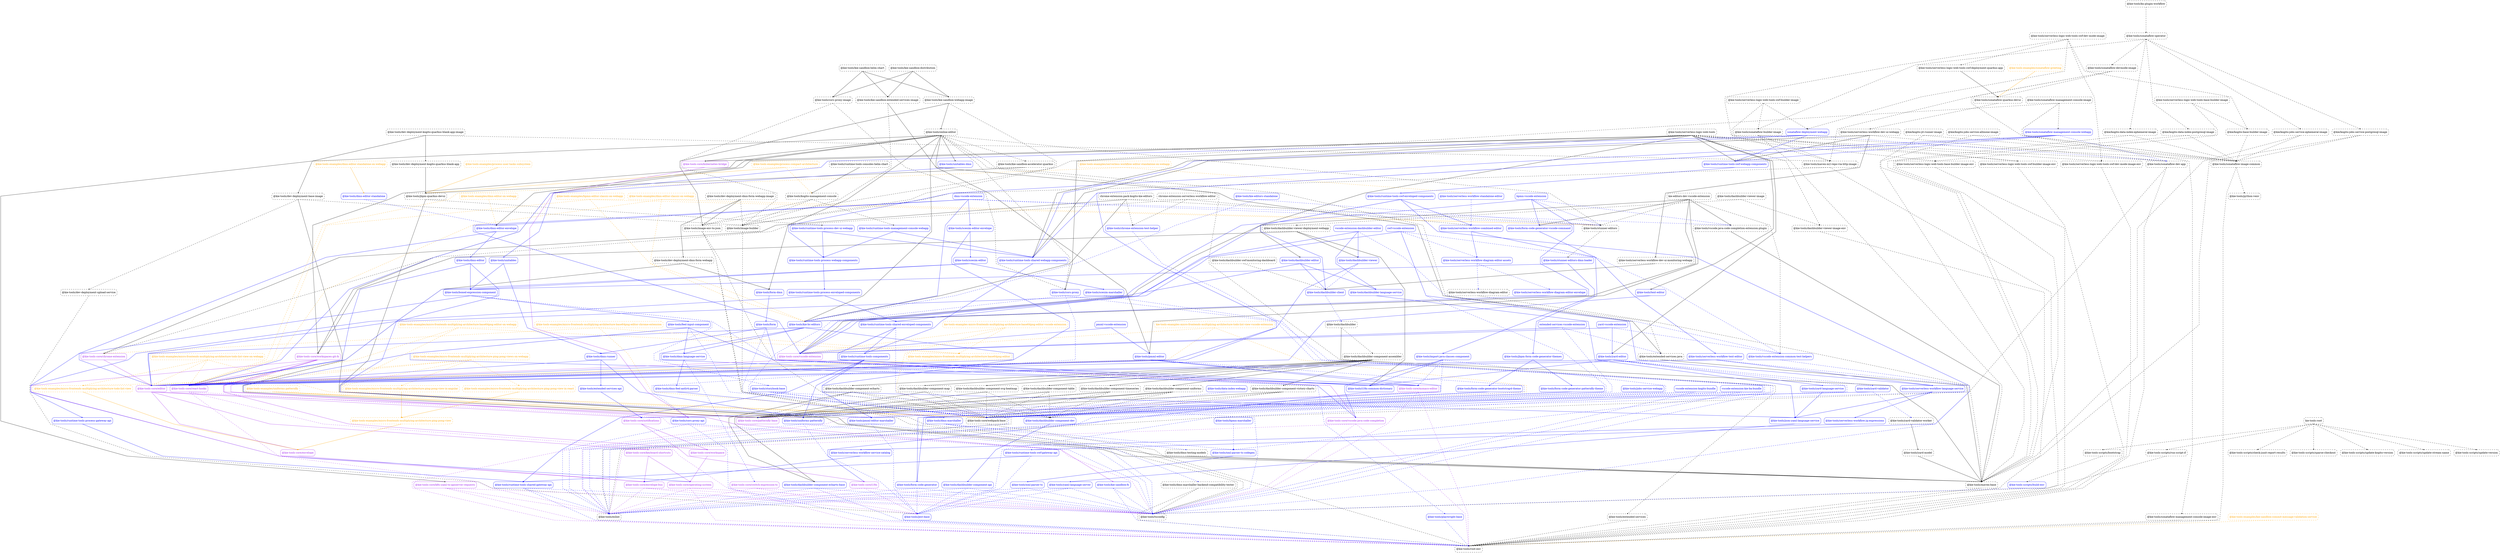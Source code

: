 digraph G {
  graph [ ranksep =2, splines = "polyline", rankdir =TB, ordering = "out" ];
  node [ shape =box ];
  edge [ headport = "n", tailport = "s", arrowhead =dot, arrowsize =0.5 ];
  "kie-tools-root" [ color = "black", fontcolor = "black", style = "dashed, rounded" ];
  "@kie-tools-scripts/bootstrap" [ color = "black", fontcolor = "black", style = "dashed, rounded" ];
  "@kie-tools-scripts/check-junit-report-results" [ color = "black", fontcolor = "black", style = "dashed, rounded" ];
  "@kie-tools-scripts/run-script-if" [ color = "black", fontcolor = "black", style = "dashed, rounded" ];
  "@kie-tools-scripts/sparse-checkout" [ color = "black", fontcolor = "black", style = "dashed, rounded" ];
  "@kie-tools-scripts/update-kogito-version" [ color = "black", fontcolor = "black", style = "dashed, rounded" ];
  "@kie-tools-scripts/update-stream-name" [ color = "black", fontcolor = "black", style = "dashed, rounded" ];
  "@kie-tools-scripts/update-version" [ color = "black", fontcolor = "black", style = "dashed, rounded" ];
  "@kie-tools-examples/bpmn-editor-classic-on-webapp" [ color = "orange", fontcolor = "orange", style = "dashed, rounded" ];
  "@kie-tools-core/react-hooks" [ color = "purple", fontcolor = "purple", style = "rounded" ];
  "@kie-tools/kie-bc-editors" [ color = "blue", fontcolor = "blue", style = "rounded" ];
  "@kie-tools/stunner-editors" [ color = "black", fontcolor = "black", style = "dashed, rounded" ];
  "@kie-tools-examples/dmn-editor-classic-on-webapp" [ color = "orange", fontcolor = "orange", style = "dashed, rounded" ];
  "@kie-tools-examples/dmn-editor-on-webapp" [ color = "orange", fontcolor = "orange", style = "dashed, rounded" ];
  "@kie-tools/dmn-editor-envelope" [ color = "blue", fontcolor = "blue", style = "rounded" ];
  "@kie-tools-examples/dmn-editor-standalone-on-webapp" [ color = "orange", fontcolor = "orange", style = "dashed, rounded" ];
  "@kie-tools/dmn-editor-standalone" [ color = "blue", fontcolor = "blue", style = "rounded" ];
  "@kie-tools-examples/kie-sandbox-commit-message-validation-service" [ color = "orange", fontcolor = "orange", style = "dashed, rounded" ];
  "@kie-tools/root-env" [ color = "black", fontcolor = "black", style = "dashed, rounded" ];
  "@kie-tools-examples/micro-frontends-multiplying-architecture-base64png-editor" [ color = "orange", fontcolor = "orange", style = "dashed, rounded" ];
  "@kie-tools-core/editor" [ color = "purple", fontcolor = "purple", style = "rounded" ];
  "@kie-tools-examples/micro-frontends-multiplying-architecture-base64png-editor-chrome-extension" [ color = "orange", fontcolor = "orange", style = "dashed, rounded" ];
  "@kie-tools-core/chrome-extension" [ color = "purple", fontcolor = "purple", style = "rounded" ];
  "@kie-tools-core/webpack-base" [ color = "black", fontcolor = "black", style = "dashed, rounded" ];
  "@kie-tools-examples/micro-frontends-multiplying-architecture-base64png-editor-on-webapp" [ color = "orange", fontcolor = "orange", style = "dashed, rounded" ];
  "kie-tools-examples-micro-frontends-multiplying-architecture-base64png-editor-vscode-extension" [ color = "orange", fontcolor = "orange", style = "dashed, rounded" ];
  "@kie-tools-core/vscode-extension" [ color = "purple", fontcolor = "purple", style = "rounded" ];
  "@kie-tools-examples/micro-frontends-multiplying-architecture-ping-pong-view" [ color = "orange", fontcolor = "orange", style = "dashed, rounded" ];
  "@kie-tools-core/envelope" [ color = "purple", fontcolor = "purple", style = "rounded" ];
  "@kie-tools-examples/micro-frontends-multiplying-architecture-ping-pong-view-in-angular" [ color = "orange", fontcolor = "orange", style = "dashed, rounded" ];
  "@kie-tools-examples/micro-frontends-multiplying-architecture-ping-pong-view-in-react" [ color = "orange", fontcolor = "orange", style = "dashed, rounded" ];
  "@kie-tools-examples/micro-frontends-multiplying-architecture-ping-pong-views-on-webapp" [ color = "orange", fontcolor = "orange", style = "dashed, rounded" ];
  "@kie-tools-examples/micro-frontends-multiplying-architecture-todo-list-view" [ color = "orange", fontcolor = "orange", style = "dashed, rounded" ];
  "@kie-tools-examples/micro-frontends-multiplying-architecture-todo-list-view-on-webapp" [ color = "orange", fontcolor = "orange", style = "dashed, rounded" ];
  "kie-tools-examples-micro-frontends-multiplying-architecture-todo-list-view-vscode-extension" [ color = "orange", fontcolor = "orange", style = "dashed, rounded" ];
  "@kie-tools-examples/process-compact-architecture" [ color = "orange", fontcolor = "orange", style = "dashed, rounded" ];
  "@kie-tools/jbpm-quarkus-devui" [ color = "black", fontcolor = "black", style = "dashed, rounded" ];
  "@kie-tools/kogito-management-console" [ color = "black", fontcolor = "black", style = "dashed, rounded" ];
  "@kie-tools-examples/process-user-tasks-subsystem" [ color = "orange", fontcolor = "orange", style = "dashed, rounded" ];
  "@kie-tools-examples/serverless-workflow-editor-standalone-on-webapp" [ color = "orange", fontcolor = "orange", style = "dashed, rounded" ];
  "@kie-tools/serverless-workflow-standalone-editor" [ color = "blue", fontcolor = "blue", style = "rounded" ];
  "@kie-tools-examples/sonataflow-greeting" [ color = "orange", fontcolor = "orange", style = "dashed, rounded" ];
  "@kie-tools/sonataflow-quarkus-devui" [ color = "black", fontcolor = "black", style = "dashed, rounded" ];
  "@kie-tools-examples/uniforms-patternfly" [ color = "orange", fontcolor = "orange", style = "dashed, rounded" ];
  "@kie-tools-core/patternfly-base" [ color = "purple", fontcolor = "purple", style = "rounded" ];
  "@kie-tools/uniforms-patternfly" [ color = "blue", fontcolor = "blue", style = "rounded" ];
  "@kie-tools/boxed-expression-component" [ color = "blue", fontcolor = "blue", style = "rounded" ];
  "@kie-tools-core/operating-system" [ color = "purple", fontcolor = "purple", style = "rounded" ];
  "@kie-tools/feel-input-component" [ color = "blue", fontcolor = "blue", style = "rounded" ];
  "@kie-tools/playwright-base" [ color = "blue", fontcolor = "blue", style = "rounded" ];
  "@kie-tools/storybook-base" [ color = "blue", fontcolor = "blue", style = "rounded" ];
  "@kie-tools/bpmn-marshaller" [ color = "blue", fontcolor = "blue", style = "rounded" ];
  "@kie-tools/xml-parser-ts-codegen" [ color = "blue", fontcolor = "blue", style = "rounded" ];
  "bpmn-vscode-extension" [ color = "blue", fontcolor = "blue", style = "rounded" ];
  "@kie-tools/form-code-generator-vscode-command" [ color = "blue", fontcolor = "blue", style = "rounded" ];
  "@kie-tools/vscode-java-code-completion-extension-plugin" [ color = "black", fontcolor = "black", style = "dashed, rounded" ];
  "chrome-extension-pack-kogito-kie-editors" [ color = "black", fontcolor = "black", style = "dashed, rounded" ];
  "@kie-tools/chrome-extension-test-helper" [ color = "blue", fontcolor = "blue", style = "rounded" ];
  "chrome-extension-serverless-workflow-editor" [ color = "black", fontcolor = "black", style = "dashed, rounded" ];
  "@kie-tools/serverless-workflow-combined-editor" [ color = "blue", fontcolor = "blue", style = "rounded" ];
  "@kie-tools/tsconfig" [ color = "black", fontcolor = "black", style = "dashed, rounded" ];
  "@kie-tools/cors-proxy" [ color = "blue", fontcolor = "blue", style = "rounded" ];
  "@kie-tools/cors-proxy-api" [ color = "blue", fontcolor = "blue", style = "rounded" ];
  "@kie-tools/jest-base" [ color = "blue", fontcolor = "blue", style = "rounded" ];
  "@kie-tools/eslint" [ color = "black", fontcolor = "black", style = "dashed, rounded" ];
  "@kie-tools/cors-proxy-image" [ color = "black", fontcolor = "black", style = "dashed, rounded" ];
  "@kie-tools/image-builder" [ color = "black", fontcolor = "black", style = "dashed, rounded" ];
  "@kie-tools/dashbuilder" [ color = "black", fontcolor = "black", style = "dashed, rounded" ];
  "@kie-tools/maven-base" [ color = "black", fontcolor = "black", style = "dashed, rounded" ];
  "@kie-tools/dashbuilder-component-assembler" [ color = "black", fontcolor = "black", style = "dashed, rounded" ];
  "@kie-tools/dashbuilder-client" [ color = "blue", fontcolor = "blue", style = "rounded" ];
  "@kie-tools/dashbuilder-component-api" [ color = "blue", fontcolor = "blue", style = "rounded" ];
  "@kie-tools/dashbuilder-component-echarts" [ color = "black", fontcolor = "black", style = "dashed, rounded" ];
  "@kie-tools/dashbuilder-component-map" [ color = "black", fontcolor = "black", style = "dashed, rounded" ];
  "@kie-tools/dashbuilder-component-svg-heatmap" [ color = "black", fontcolor = "black", style = "dashed, rounded" ];
  "@kie-tools/dashbuilder-component-table" [ color = "black", fontcolor = "black", style = "dashed, rounded" ];
  "@kie-tools/dashbuilder-component-timeseries" [ color = "black", fontcolor = "black", style = "dashed, rounded" ];
  "@kie-tools/dashbuilder-component-uniforms" [ color = "black", fontcolor = "black", style = "dashed, rounded" ];
  "@kie-tools/dashbuilder-component-victory-charts" [ color = "black", fontcolor = "black", style = "dashed, rounded" ];
  "@kie-tools/dashbuilder-component-dev" [ color = "blue", fontcolor = "blue", style = "rounded" ];
  "@kie-tools/dashbuilder-component-echarts-base" [ color = "blue", fontcolor = "blue", style = "rounded" ];
  "@kie-tools/dashbuilder-editor" [ color = "blue", fontcolor = "blue", style = "rounded" ];
  "@kie-tools/dashbuilder-language-service" [ color = "blue", fontcolor = "blue", style = "rounded" ];
  "@kie-tools/json-yaml-language-service" [ color = "blue", fontcolor = "blue", style = "rounded" ];
  "@kie-tools/dashbuilder-swf-monitoring-dashboard" [ color = "black", fontcolor = "black", style = "dashed, rounded" ];
  "@kie-tools/dashbuilder-viewer" [ color = "blue", fontcolor = "blue", style = "rounded" ];
  "@kie-tools/dashbuilder-viewer-deployment-webapp" [ color = "black", fontcolor = "black", style = "dashed, rounded" ];
  "@kie-tools-core/workspaces-git-fs" [ color = "purple", fontcolor = "purple", style = "rounded" ];
  "@kie-tools/i18n-common-dictionary" [ color = "blue", fontcolor = "blue", style = "rounded" ];
  "@kie-tools/dashbuilder-viewer-image" [ color = "black", fontcolor = "black", style = "dashed, rounded" ];
  "@kie-tools/dashbuilder-viewer-image-env" [ color = "black", fontcolor = "black", style = "dashed, rounded" ];
  "@kie-tools/data-index-webapp" [ color = "blue", fontcolor = "blue", style = "rounded" ];
  "@kie-tools/dev-deployment-base-image" [ color = "black", fontcolor = "black", style = "dashed, rounded" ];
  "@kie-tools/dev-deployment-upload-service" [ color = "black", fontcolor = "black", style = "dashed, rounded" ];
  "@kie-tools/dev-deployment-dmn-form-webapp" [ color = "black", fontcolor = "black", style = "dashed, rounded" ];
  "@kie-tools/form-dmn" [ color = "blue", fontcolor = "blue", style = "rounded" ];
  "@kie-tools/dev-deployment-dmn-form-webapp-image" [ color = "black", fontcolor = "black", style = "dashed, rounded" ];
  "@kie-tools/image-env-to-json" [ color = "black", fontcolor = "black", style = "dashed, rounded" ];
  "@kie-tools/dev-deployment-kogito-quarkus-blank-app" [ color = "black", fontcolor = "black", style = "dashed, rounded" ];
  "@kie-tools/dev-deployment-kogito-quarkus-blank-app-image" [ color = "black", fontcolor = "black", style = "dashed, rounded" ];
  "@kie-tools/maven-m2-repo-via-http-image" [ color = "black", fontcolor = "black", style = "dashed, rounded" ];
  "@kie-tools/dmn-editor" [ color = "blue", fontcolor = "blue", style = "rounded" ];
  "@kie-tools/pmml-editor-marshaller" [ color = "blue", fontcolor = "blue", style = "rounded" ];
  "@kie-tools/dmn-feel-antlr4-parser" [ color = "blue", fontcolor = "blue", style = "rounded" ];
  "@kie-tools/dmn-marshaller" [ color = "blue", fontcolor = "blue", style = "rounded" ];
  "@kie-tools/dmn-language-service" [ color = "blue", fontcolor = "blue", style = "rounded" ];
  "@kie-tools-core/switch-expression-ts" [ color = "purple", fontcolor = "purple", style = "rounded" ];
  "@kie-tools/dmn-marshaller-backend-compatibility-tester" [ color = "black", fontcolor = "black", style = "dashed, rounded" ];
  "@kie-tools/dmn-testing-models" [ color = "black", fontcolor = "black", style = "dashed, rounded" ];
  "@kie-tools/dmn-runner" [ color = "blue", fontcolor = "blue", style = "rounded" ];
  "@kie-tools/extended-services-api" [ color = "blue", fontcolor = "blue", style = "rounded" ];
  "dmn-vscode-extension" [ color = "blue", fontcolor = "blue", style = "rounded" ];
  "@kie-tools/scesim-editor-envelope" [ color = "blue", fontcolor = "blue", style = "rounded" ];
  "@kie-tools-core/keyboard-shortcuts" [ color = "purple", fontcolor = "purple", style = "rounded" ];
  "@kie-tools-core/notifications" [ color = "purple", fontcolor = "purple", style = "rounded" ];
  "@kie-tools-core/envelope-bus" [ color = "purple", fontcolor = "purple", style = "rounded" ];
  "@kie-tools/extended-services" [ color = "black", fontcolor = "black", style = "dashed, rounded" ];
  "@kie-tools/extended-services-java" [ color = "black", fontcolor = "black", style = "dashed, rounded" ];
  "extended-services-vscode-extension" [ color = "blue", fontcolor = "blue", style = "rounded" ];
  "@kie-tools-core/monaco-editor" [ color = "purple", fontcolor = "purple", style = "rounded" ];
  "@kie-tools/form" [ color = "blue", fontcolor = "blue", style = "rounded" ];
  "@kie-tools/form-code-generator" [ color = "blue", fontcolor = "blue", style = "rounded" ];
  "@kie-tools/form-code-generator-bootstrap4-theme" [ color = "blue", fontcolor = "blue", style = "rounded" ];
  "@kie-tools/form-code-generator-patternfly-theme" [ color = "blue", fontcolor = "blue", style = "rounded" ];
  "@kie-tools/jbpm-form-code-generator-themes" [ color = "blue", fontcolor = "blue", style = "rounded" ];
  "@kie-tools-core/i18n" [ color = "purple", fontcolor = "purple", style = "rounded" ];
  "@kie-tools/import-java-classes-component" [ color = "blue", fontcolor = "blue", style = "rounded" ];
  "@kie-tools-core/vscode-java-code-completion" [ color = "purple", fontcolor = "purple", style = "rounded" ];
  "@kie-tools/runtime-tools-process-dev-ui-webapp" [ color = "blue", fontcolor = "blue", style = "rounded" ];
  "@kie-tools/jobs-service-webapp" [ color = "blue", fontcolor = "blue", style = "rounded" ];
  "@kie-tools/yaml-language-server" [ color = "blue", fontcolor = "blue", style = "rounded" ];
  "@kie-tools-core/k8s-yaml-to-apiserver-requests" [ color = "purple", fontcolor = "purple", style = "rounded" ];
  "kie-editors-dev-vscode-extension" [ color = "black", fontcolor = "black", style = "dashed, rounded" ];
  "@kie-tools/pmml-editor" [ color = "blue", fontcolor = "blue", style = "rounded" ];
  "@kie-tools/vscode-extension-common-test-helpers" [ color = "blue", fontcolor = "blue", style = "rounded" ];
  "@kie-tools/kie-editors-standalone" [ color = "blue", fontcolor = "blue", style = "rounded" ];
  "@kie-tools/kie-sandbox-accelerator-quarkus" [ color = "black", fontcolor = "black", style = "dashed, rounded" ];
  "@kie-tools/kie-sandbox-distribution" [ color = "black", fontcolor = "black", style = "dashed, rounded" ];
  "@kie-tools/kie-sandbox-extended-services-image" [ color = "black", fontcolor = "black", style = "dashed, rounded" ];
  "@kie-tools/kie-sandbox-webapp-image" [ color = "black", fontcolor = "black", style = "dashed, rounded" ];
  "@kie-tools/kie-sandbox-fs" [ color = "blue", fontcolor = "blue", style = "rounded" ];
  "@kie-tools/kie-sandbox-helm-chart" [ color = "black", fontcolor = "black", style = "dashed, rounded" ];
  "@kie-tools/online-editor" [ color = "black", fontcolor = "black", style = "dashed, rounded" ];
  "@kie-tools/kn-plugin-workflow" [ color = "black", fontcolor = "black", style = "dashed, rounded" ];
  "@kie-tools/sonataflow-operator" [ color = "black", fontcolor = "black", style = "dashed, rounded" ];
  "@kie/kogito-base-builder-image" [ color = "black", fontcolor = "black", style = "dashed, rounded" ];
  "@kie-tools/sonataflow-image-common" [ color = "black", fontcolor = "black", style = "dashed, rounded" ];
  "@kie/kogito-data-index-ephemeral-image" [ color = "black", fontcolor = "black", style = "dashed, rounded" ];
  "@kie/kogito-data-index-postgresql-image" [ color = "black", fontcolor = "black", style = "dashed, rounded" ];
  "@kie/kogito-jit-runner-image" [ color = "black", fontcolor = "black", style = "dashed, rounded" ];
  "@kie/kogito-jobs-service-allinone-image" [ color = "black", fontcolor = "black", style = "dashed, rounded" ];
  "@kie/kogito-jobs-service-ephemeral-image" [ color = "black", fontcolor = "black", style = "dashed, rounded" ];
  "@kie/kogito-jobs-service-postgresql-image" [ color = "black", fontcolor = "black", style = "dashed, rounded" ];
  "@kie-tools/runtime-tools-management-console-webapp" [ color = "blue", fontcolor = "blue", style = "rounded" ];
  "@kie-tools-core/kubernetes-bridge" [ color = "purple", fontcolor = "purple", style = "rounded" ];
  "@kie-tools-core/workspace" [ color = "purple", fontcolor = "purple", style = "rounded" ];
  "@kie-tools/unitables-dmn" [ color = "blue", fontcolor = "blue", style = "rounded" ];
  "pmml-vscode-extension" [ color = "blue", fontcolor = "blue", style = "rounded" ];
  "@kie-tools/python-venv" [ color = "black", fontcolor = "black", style = "dashed, rounded" ];
  "@kie-tools/runtime-tools-components" [ color = "blue", fontcolor = "blue", style = "rounded" ];
  "@kie-tools/runtime-tools-shared-gateway-api" [ color = "blue", fontcolor = "blue", style = "rounded" ];
  "@kie-tools/runtime-tools-consoles-helm-chart" [ color = "black", fontcolor = "black", style = "dashed, rounded" ];
  "@kie-tools/runtime-tools-process-webapp-components" [ color = "blue", fontcolor = "blue", style = "rounded" ];
  "@kie-tools/runtime-tools-shared-webapp-components" [ color = "blue", fontcolor = "blue", style = "rounded" ];
  "@kie-tools/runtime-tools-process-enveloped-components" [ color = "blue", fontcolor = "blue", style = "rounded" ];
  "@kie-tools/runtime-tools-process-gateway-api" [ color = "blue", fontcolor = "blue", style = "rounded" ];
  "@kie-tools/runtime-tools-shared-enveloped-components" [ color = "blue", fontcolor = "blue", style = "rounded" ];
  "@kie-tools/runtime-tools-swf-enveloped-components" [ color = "blue", fontcolor = "blue", style = "rounded" ];
  "@kie-tools/runtime-tools-swf-gateway-api" [ color = "blue", fontcolor = "blue", style = "rounded" ];
  "@kie-tools/runtime-tools-swf-webapp-components" [ color = "blue", fontcolor = "blue", style = "rounded" ];
  "@kie-tools/scesim-editor" [ color = "blue", fontcolor = "blue", style = "rounded" ];
  "@kie-tools/scesim-marshaller" [ color = "blue", fontcolor = "blue", style = "rounded" ];
  "@kie-tools/serverless-logic-web-tools" [ color = "black", fontcolor = "black", style = "dashed, rounded" ];
  "@kie-tools/text-editor" [ color = "blue", fontcolor = "blue", style = "rounded" ];
  "@kie-tools/yard-editor" [ color = "blue", fontcolor = "blue", style = "rounded" ];
  "@kie-tools/serverless-logic-web-tools-base-builder-image-env" [ color = "black", fontcolor = "black", style = "dashed, rounded" ];
  "@kie-tools/serverless-logic-web-tools-swf-builder-image-env" [ color = "black", fontcolor = "black", style = "dashed, rounded" ];
  "@kie-tools/serverless-logic-web-tools-swf-dev-mode-image-env" [ color = "black", fontcolor = "black", style = "dashed, rounded" ];
  "@kie-tools/sonataflow-dev-app" [ color = "black", fontcolor = "black", style = "dashed, rounded" ];
  "@kie-tools/serverless-logic-web-tools-base-builder-image" [ color = "black", fontcolor = "black", style = "dashed, rounded" ];
  "@kie-tools/serverless-logic-web-tools-swf-builder-image" [ color = "black", fontcolor = "black", style = "dashed, rounded" ];
  "@kie-tools/sonataflow-builder-image" [ color = "black", fontcolor = "black", style = "dashed, rounded" ];
  "sonataflow-deployment-webapp" [ color = "blue", fontcolor = "blue", style = "rounded" ];
  "@kie-tools/serverless-logic-web-tools-swf-deployment-quarkus-app" [ color = "black", fontcolor = "black", style = "dashed, rounded" ];
  "@kie-tools/serverless-logic-web-tools-swf-dev-mode-image" [ color = "black", fontcolor = "black", style = "dashed, rounded" ];
  "@kie-tools/serverless-workflow-diagram-editor-assets" [ color = "blue", fontcolor = "blue", style = "rounded" ];
  "@kie-tools/serverless-workflow-text-editor" [ color = "blue", fontcolor = "blue", style = "rounded" ];
  "@kie-tools/serverless-workflow-dev-ui-monitoring-webapp" [ color = "black", fontcolor = "black", style = "dashed, rounded" ];
  "@kie-tools/serverless-workflow-dev-ui-webapp" [ color = "black", fontcolor = "black", style = "dashed, rounded" ];
  "@kie-tools/serverless-workflow-diagram-editor" [ color = "black", fontcolor = "black", style = "dashed, rounded" ];
  "@kie-tools/serverless-workflow-diagram-editor-envelope" [ color = "blue", fontcolor = "blue", style = "rounded" ];
  "@kie-tools/serverless-workflow-jq-expressions" [ color = "blue", fontcolor = "blue", style = "rounded" ];
  "@kie-tools/serverless-workflow-service-catalog" [ color = "blue", fontcolor = "blue", style = "rounded" ];
  "@kie-tools/serverless-workflow-language-service" [ color = "blue", fontcolor = "blue", style = "rounded" ];
  "swf-vscode-extension" [ color = "blue", fontcolor = "blue", style = "rounded" ];
  "@kie-tools/sonataflow-devmode-image" [ color = "black", fontcolor = "black", style = "dashed, rounded" ];
  "@kie-tools/sonataflow-management-console-image" [ color = "black", fontcolor = "black", style = "dashed, rounded" ];
  "@kie-tools/sonataflow-management-console-image-env" [ color = "black", fontcolor = "black", style = "dashed, rounded" ];
  "@kie-tools/sonataflow-management-console-webapp" [ color = "blue", fontcolor = "blue", style = "rounded" ];
  "@kie-tools/stunner-editors-dmn-loader" [ color = "blue", fontcolor = "blue", style = "rounded" ];
  "@kie-tools/unitables" [ color = "blue", fontcolor = "blue", style = "rounded" ];
  "vscode-extension-dashbuilder-editor" [ color = "blue", fontcolor = "blue", style = "rounded" ];
  "vscode-extension-kie-ba-bundle" [ color = "blue", fontcolor = "blue", style = "rounded" ];
  "vscode-extension-kogito-bundle" [ color = "blue", fontcolor = "blue", style = "rounded" ];
  "@kie-tools/xml-parser-ts" [ color = "blue", fontcolor = "blue", style = "rounded" ];
  "@kie-tools/yard-language-service" [ color = "blue", fontcolor = "blue", style = "rounded" ];
  "@kie-tools/yard-validator" [ color = "blue", fontcolor = "blue", style = "rounded" ];
  "@kie-tools/yard-model" [ color = "black", fontcolor = "black", style = "dashed, rounded" ];
  "@kie-tools/yard-validator-worker" [ color = "black", fontcolor = "black", style = "dashed, rounded" ];
  "yard-vscode-extension" [ color = "blue", fontcolor = "blue", style = "rounded" ];
  "@kie-tools-scripts/build-env" [ color = "blue", fontcolor = "blue", style = "rounded" ];
  "kie-tools-root" -> "@kie-tools-scripts/bootstrap" [ style = "dashed", color = "black" ];
  "kie-tools-root" -> "@kie-tools-scripts/check-junit-report-results" [ style = "dashed", color = "black" ];
  "kie-tools-root" -> "@kie-tools-scripts/run-script-if" [ style = "dashed", color = "black" ];
  "kie-tools-root" -> "@kie-tools-scripts/sparse-checkout" [ style = "dashed", color = "black" ];
  "kie-tools-root" -> "@kie-tools-scripts/update-kogito-version" [ style = "dashed", color = "black" ];
  "kie-tools-root" -> "@kie-tools-scripts/update-stream-name" [ style = "dashed", color = "black" ];
  "kie-tools-root" -> "@kie-tools-scripts/update-version" [ style = "dashed", color = "black" ];
  "@kie-tools-examples/bpmn-editor-classic-on-webapp" -> "@kie-tools-core/react-hooks" [ style = "dashed", color = "orange" ];
  "@kie-tools-examples/bpmn-editor-classic-on-webapp" -> "@kie-tools/kie-bc-editors" [ style = "dashed", color = "orange" ];
  "@kie-tools-examples/bpmn-editor-classic-on-webapp" -> "@kie-tools/stunner-editors" [ style = "dashed", color = "orange" ];
  "@kie-tools-examples/dmn-editor-classic-on-webapp" -> "@kie-tools-core/react-hooks" [ style = "dashed", color = "orange" ];
  "@kie-tools-examples/dmn-editor-classic-on-webapp" -> "@kie-tools/kie-bc-editors" [ style = "dashed", color = "orange" ];
  "@kie-tools-examples/dmn-editor-classic-on-webapp" -> "@kie-tools/stunner-editors" [ style = "dashed", color = "orange" ];
  "@kie-tools-examples/dmn-editor-on-webapp" -> "@kie-tools/dmn-editor-envelope" [ style = "dashed", color = "orange" ];
  "@kie-tools-examples/dmn-editor-standalone-on-webapp" -> "@kie-tools/dmn-editor-standalone" [ style = "solid", color = "orange" ];
  "@kie-tools-examples/kie-sandbox-commit-message-validation-service" -> "@kie-tools/root-env" [ style = "dashed", color = "orange" ];
  "@kie-tools-examples/micro-frontends-multiplying-architecture-base64png-editor" -> "@kie-tools-core/editor" [ style = "solid", color = "orange" ];
  "@kie-tools-examples/micro-frontends-multiplying-architecture-base64png-editor-chrome-extension" -> "@kie-tools-core/chrome-extension" [ style = "dashed", color = "orange" ];
  "@kie-tools-examples/micro-frontends-multiplying-architecture-base64png-editor-chrome-extension" -> "@kie-tools-core/webpack-base" [ style = "dashed", color = "orange" ];
  "@kie-tools-examples/micro-frontends-multiplying-architecture-base64png-editor-chrome-extension" -> "@kie-tools-examples/micro-frontends-multiplying-architecture-base64png-editor" [ style = "dashed", color = "orange" ];
  "@kie-tools-examples/micro-frontends-multiplying-architecture-base64png-editor-on-webapp" -> "@kie-tools-core/react-hooks" [ style = "dashed", color = "orange" ];
  "@kie-tools-examples/micro-frontends-multiplying-architecture-base64png-editor-on-webapp" -> "@kie-tools-core/webpack-base" [ style = "dashed", color = "orange" ];
  "@kie-tools-examples/micro-frontends-multiplying-architecture-base64png-editor-on-webapp" -> "@kie-tools-examples/micro-frontends-multiplying-architecture-base64png-editor" [ style = "dashed", color = "orange" ];
  "kie-tools-examples-micro-frontends-multiplying-architecture-base64png-editor-vscode-extension" -> "@kie-tools-core/vscode-extension" [ style = "dashed", color = "orange" ];
  "kie-tools-examples-micro-frontends-multiplying-architecture-base64png-editor-vscode-extension" -> "@kie-tools-core/webpack-base" [ style = "dashed", color = "orange" ];
  "kie-tools-examples-micro-frontends-multiplying-architecture-base64png-editor-vscode-extension" -> "@kie-tools-examples/micro-frontends-multiplying-architecture-base64png-editor" [ style = "dashed", color = "orange" ];
  "@kie-tools-examples/micro-frontends-multiplying-architecture-ping-pong-view" -> "@kie-tools-core/envelope" [ style = "solid", color = "orange" ];
  "@kie-tools-examples/micro-frontends-multiplying-architecture-ping-pong-view-in-angular" -> "@kie-tools-examples/micro-frontends-multiplying-architecture-ping-pong-view" [ style = "solid", color = "orange" ];
  "@kie-tools-examples/micro-frontends-multiplying-architecture-ping-pong-view-in-react" -> "@kie-tools-examples/micro-frontends-multiplying-architecture-ping-pong-view" [ style = "solid", color = "orange" ];
  "@kie-tools-examples/micro-frontends-multiplying-architecture-ping-pong-views-on-webapp" -> "@kie-tools-core/editor" [ style = "dashed", color = "orange" ];
  "@kie-tools-examples/micro-frontends-multiplying-architecture-ping-pong-views-on-webapp" -> "@kie-tools-core/react-hooks" [ style = "dashed", color = "orange" ];
  "@kie-tools-examples/micro-frontends-multiplying-architecture-ping-pong-views-on-webapp" -> "@kie-tools-core/webpack-base" [ style = "dashed", color = "orange" ];
  "@kie-tools-examples/micro-frontends-multiplying-architecture-ping-pong-views-on-webapp" -> "@kie-tools-examples/micro-frontends-multiplying-architecture-ping-pong-view-in-angular" [ style = "dashed", color = "orange" ];
  "@kie-tools-examples/micro-frontends-multiplying-architecture-ping-pong-views-on-webapp" -> "@kie-tools-examples/micro-frontends-multiplying-architecture-ping-pong-view-in-react" [ style = "dashed", color = "orange" ];
  "@kie-tools-examples/micro-frontends-multiplying-architecture-todo-list-view" -> "@kie-tools-core/envelope" [ style = "solid", color = "orange" ];
  "@kie-tools-examples/micro-frontends-multiplying-architecture-todo-list-view-on-webapp" -> "@kie-tools-core/editor" [ style = "dashed", color = "orange" ];
  "@kie-tools-examples/micro-frontends-multiplying-architecture-todo-list-view-on-webapp" -> "@kie-tools-core/react-hooks" [ style = "dashed", color = "orange" ];
  "@kie-tools-examples/micro-frontends-multiplying-architecture-todo-list-view-on-webapp" -> "@kie-tools-core/webpack-base" [ style = "dashed", color = "orange" ];
  "@kie-tools-examples/micro-frontends-multiplying-architecture-todo-list-view-on-webapp" -> "@kie-tools-examples/micro-frontends-multiplying-architecture-todo-list-view" [ style = "dashed", color = "orange" ];
  "kie-tools-examples-micro-frontends-multiplying-architecture-todo-list-view-vscode-extension" -> "@kie-tools-core/vscode-extension" [ style = "dashed", color = "orange" ];
  "kie-tools-examples-micro-frontends-multiplying-architecture-todo-list-view-vscode-extension" -> "@kie-tools-core/webpack-base" [ style = "dashed", color = "orange" ];
  "kie-tools-examples-micro-frontends-multiplying-architecture-todo-list-view-vscode-extension" -> "@kie-tools-examples/micro-frontends-multiplying-architecture-todo-list-view" [ style = "dashed", color = "orange" ];
  "@kie-tools-examples/process-compact-architecture" -> "@kie-tools/jbpm-quarkus-devui" [ style = "solid", color = "orange" ];
  "@kie-tools-examples/process-compact-architecture" -> "@kie-tools/kogito-management-console" [ style = "dashed", color = "orange" ];
  "@kie-tools-examples/process-user-tasks-subsystem" -> "@kie-tools/jbpm-quarkus-devui" [ style = "solid", color = "orange" ];
  "@kie-tools-examples/serverless-workflow-editor-standalone-on-webapp" -> "@kie-tools-core/react-hooks" [ style = "dashed", color = "orange" ];
  "@kie-tools-examples/serverless-workflow-editor-standalone-on-webapp" -> "@kie-tools/serverless-workflow-standalone-editor" [ style = "dashed", color = "orange" ];
  "@kie-tools-examples/sonataflow-greeting" -> "@kie-tools/sonataflow-quarkus-devui" [ style = "solid", color = "orange" ];
  "@kie-tools-examples/uniforms-patternfly" -> "@kie-tools-core/patternfly-base" [ style = "solid", color = "orange" ];
  "@kie-tools-examples/uniforms-patternfly" -> "@kie-tools/uniforms-patternfly" [ style = "solid", color = "orange" ];
  "@kie-tools-examples/uniforms-patternfly" -> "@kie-tools-core/webpack-base" [ style = "dashed", color = "orange" ];
  "@kie-tools/boxed-expression-component" -> "@kie-tools-core/operating-system" [ style = "solid", color = "blue" ];
  "@kie-tools/boxed-expression-component" -> "@kie-tools/feel-input-component" [ style = "solid", color = "blue" ];
  "@kie-tools/boxed-expression-component" -> "@kie-tools/playwright-base" [ style = "dashed", color = "blue" ];
  "@kie-tools/boxed-expression-component" -> "@kie-tools/storybook-base" [ style = "dashed", color = "blue" ];
  "@kie-tools/bpmn-marshaller" -> "@kie-tools/xml-parser-ts-codegen" [ style = "dashed", color = "blue" ];
  "bpmn-vscode-extension" -> "@kie-tools-core/vscode-extension" [ style = "solid", color = "blue" ];
  "bpmn-vscode-extension" -> "@kie-tools/form-code-generator-vscode-command" [ style = "solid", color = "blue" ];
  "bpmn-vscode-extension" -> "@kie-tools/kie-bc-editors" [ style = "solid", color = "blue" ];
  "bpmn-vscode-extension" -> "@kie-tools/stunner-editors" [ style = "dashed", color = "blue" ];
  "bpmn-vscode-extension" -> "@kie-tools/vscode-java-code-completion-extension-plugin" [ style = "dashed", color = "blue" ];
  "@kie-tools-core/chrome-extension" -> "@kie-tools-core/editor" [ style = "solid", color = "purple" ];
  "chrome-extension-pack-kogito-kie-editors" -> "@kie-tools-core/chrome-extension" [ style = "solid", color = "black" ];
  "chrome-extension-pack-kogito-kie-editors" -> "@kie-tools/kie-bc-editors" [ style = "solid", color = "black" ];
  "chrome-extension-pack-kogito-kie-editors" -> "@kie-tools/chrome-extension-test-helper" [ style = "dashed", color = "black" ];
  "chrome-extension-pack-kogito-kie-editors" -> "@kie-tools/stunner-editors" [ style = "dashed", color = "black" ];
  "chrome-extension-serverless-workflow-editor" -> "@kie-tools-core/chrome-extension" [ style = "dashed", color = "black" ];
  "chrome-extension-serverless-workflow-editor" -> "@kie-tools/chrome-extension-test-helper" [ style = "dashed", color = "black" ];
  "chrome-extension-serverless-workflow-editor" -> "@kie-tools/serverless-workflow-combined-editor" [ style = "dashed", color = "black" ];
  "@kie-tools/chrome-extension-test-helper" -> "@kie-tools/tsconfig" [ style = "dashed", color = "blue" ];
  "@kie-tools/cors-proxy" -> "@kie-tools-core/webpack-base" [ style = "dashed", color = "blue" ];
  "@kie-tools/cors-proxy" -> "@kie-tools/cors-proxy-api" [ style = "dashed", color = "blue" ];
  "@kie-tools/cors-proxy" -> "@kie-tools/jest-base" [ style = "dashed", color = "blue" ];
  "@kie-tools/cors-proxy-api" -> "@kie-tools/eslint" [ style = "dashed", color = "blue" ];
  "@kie-tools/cors-proxy-api" -> "@kie-tools/root-env" [ style = "dashed", color = "blue" ];
  "@kie-tools/cors-proxy-api" -> "@kie-tools/tsconfig" [ style = "dashed", color = "blue" ];
  "@kie-tools/cors-proxy-image" -> "@kie-tools/cors-proxy" [ style = "dashed", color = "black" ];
  "@kie-tools/cors-proxy-image" -> "@kie-tools/image-builder" [ style = "dashed", color = "black" ];
  "@kie-tools/dashbuilder" -> "@kie-tools/maven-base" [ style = "solid", color = "black" ];
  "@kie-tools/dashbuilder" -> "@kie-tools/dashbuilder-component-assembler" [ style = "dashed", color = "black" ];
  "@kie-tools/dashbuilder-client" -> "@kie-tools/dashbuilder" [ style = "dashed", color = "blue" ];
  "@kie-tools/dashbuilder-component-api" -> "@kie-tools/eslint" [ style = "dashed", color = "blue" ];
  "@kie-tools/dashbuilder-component-api" -> "@kie-tools/jest-base" [ style = "dashed", color = "blue" ];
  "@kie-tools/dashbuilder-component-api" -> "@kie-tools/tsconfig" [ style = "dashed", color = "blue" ];
  "@kie-tools/dashbuilder-component-assembler" -> "@kie-tools/dashbuilder-component-echarts" [ style = "solid", color = "black" ];
  "@kie-tools/dashbuilder-component-assembler" -> "@kie-tools/dashbuilder-component-map" [ style = "solid", color = "black" ];
  "@kie-tools/dashbuilder-component-assembler" -> "@kie-tools/dashbuilder-component-svg-heatmap" [ style = "solid", color = "black" ];
  "@kie-tools/dashbuilder-component-assembler" -> "@kie-tools/dashbuilder-component-table" [ style = "solid", color = "black" ];
  "@kie-tools/dashbuilder-component-assembler" -> "@kie-tools/dashbuilder-component-timeseries" [ style = "solid", color = "black" ];
  "@kie-tools/dashbuilder-component-assembler" -> "@kie-tools/dashbuilder-component-uniforms" [ style = "solid", color = "black" ];
  "@kie-tools/dashbuilder-component-assembler" -> "@kie-tools/dashbuilder-component-victory-charts" [ style = "solid", color = "black" ];
  "@kie-tools/dashbuilder-component-dev" -> "@kie-tools/dashbuilder-component-api" [ style = "solid", color = "blue" ];
  "@kie-tools/dashbuilder-component-echarts" -> "@kie-tools/dashbuilder-component-echarts-base" [ style = "solid", color = "black" ];
  "@kie-tools/dashbuilder-component-echarts" -> "@kie-tools-core/patternfly-base" [ style = "dashed", color = "black" ];
  "@kie-tools/dashbuilder-component-echarts" -> "@kie-tools-core/webpack-base" [ style = "dashed", color = "black" ];
  "@kie-tools/dashbuilder-component-echarts" -> "@kie-tools/dashbuilder-component-dev" [ style = "dashed", color = "black" ];
  "@kie-tools/dashbuilder-component-echarts-base" -> "@kie-tools/eslint" [ style = "dashed", color = "blue" ];
  "@kie-tools/dashbuilder-component-echarts-base" -> "@kie-tools/root-env" [ style = "dashed", color = "blue" ];
  "@kie-tools/dashbuilder-component-echarts-base" -> "@kie-tools/tsconfig" [ style = "dashed", color = "blue" ];
  "@kie-tools/dashbuilder-component-map" -> "@kie-tools-core/patternfly-base" [ style = "solid", color = "black" ];
  "@kie-tools/dashbuilder-component-map" -> "@kie-tools-core/webpack-base" [ style = "dashed", color = "black" ];
  "@kie-tools/dashbuilder-component-map" -> "@kie-tools/dashbuilder-component-dev" [ style = "dashed", color = "black" ];
  "@kie-tools/dashbuilder-component-svg-heatmap" -> "@kie-tools-core/patternfly-base" [ style = "solid", color = "black" ];
  "@kie-tools/dashbuilder-component-svg-heatmap" -> "@kie-tools-core/webpack-base" [ style = "dashed", color = "black" ];
  "@kie-tools/dashbuilder-component-svg-heatmap" -> "@kie-tools/dashbuilder-component-dev" [ style = "dashed", color = "black" ];
  "@kie-tools/dashbuilder-component-table" -> "@kie-tools-core/patternfly-base" [ style = "solid", color = "black" ];
  "@kie-tools/dashbuilder-component-table" -> "@kie-tools-core/webpack-base" [ style = "dashed", color = "black" ];
  "@kie-tools/dashbuilder-component-table" -> "@kie-tools/dashbuilder-component-dev" [ style = "dashed", color = "black" ];
  "@kie-tools/dashbuilder-component-timeseries" -> "@kie-tools/dashbuilder-component-echarts-base" [ style = "solid", color = "black" ];
  "@kie-tools/dashbuilder-component-timeseries" -> "@kie-tools-core/patternfly-base" [ style = "dashed", color = "black" ];
  "@kie-tools/dashbuilder-component-timeseries" -> "@kie-tools-core/webpack-base" [ style = "dashed", color = "black" ];
  "@kie-tools/dashbuilder-component-timeseries" -> "@kie-tools/dashbuilder-component-dev" [ style = "dashed", color = "black" ];
  "@kie-tools/dashbuilder-component-uniforms" -> "@kie-tools-core/patternfly-base" [ style = "solid", color = "black" ];
  "@kie-tools/dashbuilder-component-uniforms" -> "@kie-tools/uniforms-patternfly" [ style = "solid", color = "black" ];
  "@kie-tools/dashbuilder-component-uniforms" -> "@kie-tools-core/webpack-base" [ style = "dashed", color = "black" ];
  "@kie-tools/dashbuilder-component-uniforms" -> "@kie-tools/dashbuilder-component-dev" [ style = "dashed", color = "black" ];
  "@kie-tools/dashbuilder-component-victory-charts" -> "@kie-tools-core/patternfly-base" [ style = "solid", color = "black" ];
  "@kie-tools/dashbuilder-component-victory-charts" -> "@kie-tools-core/webpack-base" [ style = "dashed", color = "black" ];
  "@kie-tools/dashbuilder-component-victory-charts" -> "@kie-tools/dashbuilder-component-dev" [ style = "dashed", color = "black" ];
  "@kie-tools/dashbuilder-editor" -> "@kie-tools-core/editor" [ style = "solid", color = "blue" ];
  "@kie-tools/dashbuilder-editor" -> "@kie-tools/dashbuilder-client" [ style = "solid", color = "blue" ];
  "@kie-tools/dashbuilder-editor" -> "@kie-tools/dashbuilder-language-service" [ style = "solid", color = "blue" ];
  "@kie-tools/dashbuilder-language-service" -> "@kie-tools/json-yaml-language-service" [ style = "solid", color = "blue" ];
  "@kie-tools/dashbuilder-swf-monitoring-dashboard" -> "@kie-tools/dashbuilder-client" [ style = "dashed", color = "black" ];
  "@kie-tools/dashbuilder-viewer" -> "@kie-tools-core/editor" [ style = "solid", color = "blue" ];
  "@kie-tools/dashbuilder-viewer" -> "@kie-tools/dashbuilder-client" [ style = "dashed", color = "blue" ];
  "@kie-tools/dashbuilder-viewer-deployment-webapp" -> "@kie-tools-core/workspaces-git-fs" [ style = "solid", color = "black" ];
  "@kie-tools/dashbuilder-viewer-deployment-webapp" -> "@kie-tools/dashbuilder-viewer" [ style = "solid", color = "black" ];
  "@kie-tools/dashbuilder-viewer-deployment-webapp" -> "@kie-tools/i18n-common-dictionary" [ style = "solid", color = "black" ];
  "@kie-tools/dashbuilder-viewer-image" -> "@kie-tools/dashbuilder-viewer-deployment-webapp" [ style = "dashed", color = "black" ];
  "@kie-tools/dashbuilder-viewer-image" -> "@kie-tools/dashbuilder-viewer-image-env" [ style = "dashed", color = "black" ];
  "@kie-tools/dashbuilder-viewer-image-env" -> "@kie-tools/root-env" [ style = "dashed", color = "black" ];
  "@kie-tools/data-index-webapp" -> "@kie-tools-core/webpack-base" [ style = "dashed", color = "blue" ];
  "@kie-tools/dev-deployment-base-image" -> "@kie-tools/maven-base" [ style = "solid", color = "black" ];
  "@kie-tools/dev-deployment-base-image" -> "@kie-tools/dev-deployment-upload-service" [ style = "dashed", color = "black" ];
  "@kie-tools/dev-deployment-base-image" -> "@kie-tools/image-builder" [ style = "dashed", color = "black" ];
  "@kie-tools/dev-deployment-dmn-form-webapp" -> "@kie-tools-core/patternfly-base" [ style = "solid", color = "black" ];
  "@kie-tools/dev-deployment-dmn-form-webapp" -> "@kie-tools/form-dmn" [ style = "solid", color = "black" ];
  "@kie-tools/dev-deployment-dmn-form-webapp-image" -> "@kie-tools/dev-deployment-dmn-form-webapp" [ style = "solid", color = "black" ];
  "@kie-tools/dev-deployment-dmn-form-webapp-image" -> "@kie-tools/image-env-to-json" [ style = "solid", color = "black" ];
  "@kie-tools/dev-deployment-dmn-form-webapp-image" -> "@kie-tools/image-builder" [ style = "dashed", color = "black" ];
  "@kie-tools/dev-deployment-kogito-quarkus-blank-app" -> "@kie-tools/jbpm-quarkus-devui" [ style = "solid", color = "black" ];
  "@kie-tools/dev-deployment-kogito-quarkus-blank-app-image" -> "@kie-tools/dev-deployment-base-image" [ style = "solid", color = "black" ];
  "@kie-tools/dev-deployment-kogito-quarkus-blank-app-image" -> "@kie-tools/dev-deployment-kogito-quarkus-blank-app" [ style = "solid", color = "black" ];
  "@kie-tools/dev-deployment-kogito-quarkus-blank-app-image" -> "@kie-tools/maven-m2-repo-via-http-image" [ style = "dashed", color = "black" ];
  "@kie-tools/dev-deployment-upload-service" -> "@kie-tools/jest-base" [ style = "dashed", color = "black" ];
  "@kie-tools/dmn-editor" -> "@kie-tools-core/react-hooks" [ style = "solid", color = "blue" ];
  "@kie-tools/dmn-editor" -> "@kie-tools/boxed-expression-component" [ style = "solid", color = "blue" ];
  "@kie-tools/dmn-editor" -> "@kie-tools/pmml-editor-marshaller" [ style = "solid", color = "blue" ];
  "@kie-tools/dmn-editor-envelope" -> "@kie-tools-core/editor" [ style = "solid", color = "blue" ];
  "@kie-tools/dmn-editor-envelope" -> "@kie-tools/dmn-editor" [ style = "solid", color = "blue" ];
  "@kie-tools/dmn-editor-standalone" -> "@kie-tools/dmn-editor-envelope" [ style = "dashed", color = "blue" ];
  "@kie-tools/dmn-feel-antlr4-parser" -> "@kie-tools/dmn-marshaller" [ style = "solid", color = "blue" ];
  "@kie-tools/dmn-language-service" -> "@kie-tools/dmn-feel-antlr4-parser" [ style = "solid", color = "blue" ];
  "@kie-tools/dmn-language-service" -> "@kie-tools-core/switch-expression-ts" [ style = "dashed", color = "blue" ];
  "@kie-tools/dmn-marshaller" -> "@kie-tools/dmn-marshaller-backend-compatibility-tester" [ style = "dashed", color = "blue" ];
  "@kie-tools/dmn-marshaller" -> "@kie-tools/dmn-testing-models" [ style = "dashed", color = "blue" ];
  "@kie-tools/dmn-marshaller" -> "@kie-tools/xml-parser-ts-codegen" [ style = "dashed", color = "blue" ];
  "@kie-tools/dmn-marshaller-backend-compatibility-tester" -> "@kie-tools/root-env" [ style = "dashed", color = "black" ];
  "@kie-tools/dmn-marshaller-backend-compatibility-tester" -> "@kie-tools/tsconfig" [ style = "dashed", color = "black" ];
  "@kie-tools/dmn-runner" -> "@kie-tools-core/react-hooks" [ style = "solid", color = "blue" ];
  "@kie-tools/dmn-runner" -> "@kie-tools/extended-services-api" [ style = "solid", color = "blue" ];
  "@kie-tools/dmn-runner" -> "@kie-tools/uniforms-patternfly" [ style = "solid", color = "blue" ];
  "@kie-tools/dmn-testing-models" -> "@kie-tools/maven-base" [ style = "solid", color = "black" ];
  "dmn-vscode-extension" -> "@kie-tools-core/vscode-extension" [ style = "solid", color = "blue" ];
  "dmn-vscode-extension" -> "@kie-tools/dmn-editor-envelope" [ style = "solid", color = "blue" ];
  "dmn-vscode-extension" -> "@kie-tools/kie-bc-editors" [ style = "solid", color = "blue" ];
  "dmn-vscode-extension" -> "@kie-tools/scesim-editor-envelope" [ style = "solid", color = "blue" ];
  "dmn-vscode-extension" -> "@kie-tools/stunner-editors" [ style = "dashed", color = "blue" ];
  "dmn-vscode-extension" -> "@kie-tools/vscode-java-code-completion-extension-plugin" [ style = "dashed", color = "blue" ];
  "@kie-tools-core/editor" -> "@kie-tools-core/envelope" [ style = "solid", color = "purple" ];
  "@kie-tools-core/editor" -> "@kie-tools-core/keyboard-shortcuts" [ style = "solid", color = "purple" ];
  "@kie-tools-core/editor" -> "@kie-tools-core/notifications" [ style = "solid", color = "purple" ];
  "@kie-tools-core/editor" -> "@kie-tools-core/patternfly-base" [ style = "solid", color = "purple" ];
  "@kie-tools-core/envelope" -> "@kie-tools-core/envelope-bus" [ style = "solid", color = "purple" ];
  "@kie-tools-core/envelope-bus" -> "@kie-tools/eslint" [ style = "dashed", color = "purple" ];
  "@kie-tools-core/envelope-bus" -> "@kie-tools/jest-base" [ style = "dashed", color = "purple" ];
  "@kie-tools-core/envelope-bus" -> "@kie-tools/tsconfig" [ style = "dashed", color = "purple" ];
  "@kie-tools/extended-services" -> "@kie-tools/root-env" [ style = "dashed", color = "black" ];
  "@kie-tools/extended-services-api" -> "@kie-tools-core/notifications" [ style = "solid", color = "blue" ];
  "@kie-tools/extended-services-java" -> "@kie-tools/maven-base" [ style = "solid", color = "black" ];
  "extended-services-vscode-extension" -> "@kie-tools-core/vscode-extension" [ style = "solid", color = "blue" ];
  "extended-services-vscode-extension" -> "@kie-tools-core/webpack-base" [ style = "dashed", color = "blue" ];
  "extended-services-vscode-extension" -> "@kie-tools/extended-services-java" [ style = "dashed", color = "blue" ];
  "@kie-tools/feel-input-component" -> "@kie-tools-core/monaco-editor" [ style = "solid", color = "blue" ];
  "@kie-tools/feel-input-component" -> "@kie-tools-core/patternfly-base" [ style = "solid", color = "blue" ];
  "@kie-tools/feel-input-component" -> "@kie-tools/dmn-language-service" [ style = "solid", color = "blue" ];
  "@kie-tools/feel-input-component" -> "@kie-tools/i18n-common-dictionary" [ style = "solid", color = "blue" ];
  "@kie-tools/feel-input-component" -> "@kie-tools-core/webpack-base" [ style = "dashed", color = "blue" ];
  "@kie-tools/form" -> "@kie-tools/dmn-runner" [ style = "solid", color = "blue" ];
  "@kie-tools/form" -> "@kie-tools/i18n-common-dictionary" [ style = "solid", color = "blue" ];
  "@kie-tools/form" -> "@kie-tools-core/webpack-base" [ style = "dashed", color = "blue" ];
  "@kie-tools/form-code-generator" -> "@kie-tools/eslint" [ style = "dashed", color = "blue" ];
  "@kie-tools/form-code-generator" -> "@kie-tools/jest-base" [ style = "dashed", color = "blue" ];
  "@kie-tools/form-code-generator" -> "@kie-tools/tsconfig" [ style = "dashed", color = "blue" ];
  "@kie-tools/form-code-generator-bootstrap4-theme" -> "@kie-tools/form-code-generator" [ style = "solid", color = "blue" ];
  "@kie-tools/form-code-generator-bootstrap4-theme" -> "@kie-tools-core/webpack-base" [ style = "dashed", color = "blue" ];
  "@kie-tools/form-code-generator-patternfly-theme" -> "@kie-tools/form-code-generator" [ style = "solid", color = "blue" ];
  "@kie-tools/form-code-generator-patternfly-theme" -> "@kie-tools-core/webpack-base" [ style = "dashed", color = "blue" ];
  "@kie-tools/form-code-generator-vscode-command" -> "@kie-tools/jbpm-form-code-generator-themes" [ style = "solid", color = "blue" ];
  "@kie-tools/form-dmn" -> "@kie-tools/form" [ style = "solid", color = "blue" ];
  "@kie-tools-core/i18n" -> "@kie-tools/eslint" [ style = "dashed", color = "purple" ];
  "@kie-tools-core/i18n" -> "@kie-tools/jest-base" [ style = "dashed", color = "purple" ];
  "@kie-tools-core/i18n" -> "@kie-tools/tsconfig" [ style = "dashed", color = "purple" ];
  "@kie-tools/i18n-common-dictionary" -> "@kie-tools-core/i18n" [ style = "solid", color = "blue" ];
  "@kie-tools/image-builder" -> "@kie-tools/tsconfig" [ style = "dashed", color = "black" ];
  "@kie-tools/image-env-to-json" -> "@kie-tools-core/webpack-base" [ style = "dashed", color = "black" ];
  "@kie-tools/image-env-to-json" -> "@kie-tools/eslint" [ style = "dashed", color = "black" ];
  "@kie-tools/image-env-to-json" -> "@kie-tools/tsconfig" [ style = "dashed", color = "black" ];
  "@kie-tools/import-java-classes-component" -> "@kie-tools-core/vscode-java-code-completion" [ style = "solid", color = "blue" ];
  "@kie-tools/import-java-classes-component" -> "@kie-tools/i18n-common-dictionary" [ style = "solid", color = "blue" ];
  "@kie-tools/import-java-classes-component" -> "@kie-tools-core/monaco-editor" [ style = "dashed", color = "blue" ];
  "@kie-tools/import-java-classes-component" -> "@kie-tools-core/patternfly-base" [ style = "dashed", color = "blue" ];
  "@kie-tools/import-java-classes-component" -> "@kie-tools-core/webpack-base" [ style = "dashed", color = "blue" ];
  "@kie-tools/jbpm-form-code-generator-themes" -> "@kie-tools/form-code-generator-bootstrap4-theme" [ style = "solid", color = "blue" ];
  "@kie-tools/jbpm-form-code-generator-themes" -> "@kie-tools/form-code-generator-patternfly-theme" [ style = "solid", color = "blue" ];
  "@kie-tools/jbpm-quarkus-devui" -> "@kie-tools/maven-base" [ style = "solid", color = "black" ];
  "@kie-tools/jbpm-quarkus-devui" -> "@kie-tools/runtime-tools-process-dev-ui-webapp" [ style = "dashed", color = "black" ];
  "@kie-tools/jest-base" -> "@kie-tools/root-env" [ style = "dashed", color = "blue" ];
  "@kie-tools/jobs-service-webapp" -> "@kie-tools-core/webpack-base" [ style = "dashed", color = "blue" ];
  "@kie-tools/json-yaml-language-service" -> "@kie-tools/yaml-language-server" [ style = "solid", color = "blue" ];
  "@kie-tools-core/k8s-yaml-to-apiserver-requests" -> "@kie-tools/eslint" [ style = "dashed", color = "purple" ];
  "@kie-tools-core/k8s-yaml-to-apiserver-requests" -> "@kie-tools/root-env" [ style = "dashed", color = "purple" ];
  "@kie-tools-core/k8s-yaml-to-apiserver-requests" -> "@kie-tools/tsconfig" [ style = "dashed", color = "purple" ];
  "@kie-tools-core/keyboard-shortcuts" -> "@kie-tools-core/envelope-bus" [ style = "solid", color = "purple" ];
  "@kie-tools-core/keyboard-shortcuts" -> "@kie-tools-core/operating-system" [ style = "solid", color = "purple" ];
  "@kie-tools/kie-bc-editors" -> "@kie-tools-core/editor" [ style = "solid", color = "blue" ];
  "@kie-tools/kie-bc-editors" -> "@kie-tools-core/vscode-java-code-completion" [ style = "solid", color = "blue" ];
  "@kie-tools/kie-bc-editors" -> "@kie-tools/dmn-language-service" [ style = "solid", color = "blue" ];
  "@kie-tools/kie-bc-editors" -> "@kie-tools/pmml-editor-marshaller" [ style = "solid", color = "blue" ];
  "kie-editors-dev-vscode-extension" -> "@kie-tools-core/vscode-extension" [ style = "solid", color = "black" ];
  "kie-editors-dev-vscode-extension" -> "@kie-tools/form-code-generator-vscode-command" [ style = "solid", color = "black" ];
  "kie-editors-dev-vscode-extension" -> "@kie-tools/kie-bc-editors" [ style = "solid", color = "black" ];
  "kie-editors-dev-vscode-extension" -> "@kie-tools/pmml-editor" [ style = "solid", color = "black" ];
  "kie-editors-dev-vscode-extension" -> "@kie-tools/vscode-java-code-completion-extension-plugin" [ style = "solid", color = "black" ];
  "kie-editors-dev-vscode-extension" -> "@kie-tools/stunner-editors" [ style = "dashed", color = "black" ];
  "kie-editors-dev-vscode-extension" -> "@kie-tools/vscode-extension-common-test-helpers" [ style = "dashed", color = "black" ];
  "@kie-tools/kie-editors-standalone" -> "@kie-tools/kie-bc-editors" [ style = "dashed", color = "blue" ];
  "@kie-tools/kie-editors-standalone" -> "@kie-tools/stunner-editors" [ style = "dashed", color = "blue" ];
  "@kie-tools/kie-sandbox-accelerator-quarkus" -> "@kie-tools/jbpm-quarkus-devui" [ style = "solid", color = "black" ];
  "@kie-tools/kie-sandbox-distribution" -> "@kie-tools/cors-proxy-image" [ style = "solid", color = "black" ];
  "@kie-tools/kie-sandbox-distribution" -> "@kie-tools/kie-sandbox-extended-services-image" [ style = "solid", color = "black" ];
  "@kie-tools/kie-sandbox-distribution" -> "@kie-tools/kie-sandbox-webapp-image" [ style = "solid", color = "black" ];
  "@kie-tools/kie-sandbox-extended-services-image" -> "@kie-tools/extended-services-java" [ style = "solid", color = "black" ];
  "@kie-tools/kie-sandbox-extended-services-image" -> "@kie-tools/image-builder" [ style = "dashed", color = "black" ];
  "@kie-tools/kie-sandbox-fs" -> "@kie-tools/root-env" [ style = "dashed", color = "blue" ];
  "@kie-tools/kie-sandbox-fs" -> "@kie-tools/tsconfig" [ style = "dashed", color = "blue" ];
  "@kie-tools/kie-sandbox-helm-chart" -> "@kie-tools/cors-proxy-image" [ style = "solid", color = "black" ];
  "@kie-tools/kie-sandbox-helm-chart" -> "@kie-tools/kie-sandbox-extended-services-image" [ style = "solid", color = "black" ];
  "@kie-tools/kie-sandbox-helm-chart" -> "@kie-tools/kie-sandbox-webapp-image" [ style = "solid", color = "black" ];
  "@kie-tools/kie-sandbox-webapp-image" -> "@kie-tools/image-env-to-json" [ style = "solid", color = "black" ];
  "@kie-tools/kie-sandbox-webapp-image" -> "@kie-tools/online-editor" [ style = "solid", color = "black" ];
  "@kie-tools/kie-sandbox-webapp-image" -> "@kie-tools/image-builder" [ style = "dashed", color = "black" ];
  "@kie-tools/kn-plugin-workflow" -> "@kie-tools/sonataflow-operator" [ style = "dashed", color = "black" ];
  "@kie/kogito-base-builder-image" -> "@kie-tools/sonataflow-image-common" [ style = "dashed", color = "black" ];
  "@kie/kogito-data-index-ephemeral-image" -> "@kie-tools/maven-base" [ style = "dashed", color = "black" ];
  "@kie/kogito-data-index-ephemeral-image" -> "@kie-tools/sonataflow-image-common" [ style = "dashed", color = "black" ];
  "@kie/kogito-data-index-postgresql-image" -> "@kie-tools/maven-base" [ style = "dashed", color = "black" ];
  "@kie/kogito-data-index-postgresql-image" -> "@kie-tools/sonataflow-image-common" [ style = "dashed", color = "black" ];
  "@kie/kogito-jit-runner-image" -> "@kie-tools/maven-base" [ style = "dashed", color = "black" ];
  "@kie/kogito-jit-runner-image" -> "@kie-tools/sonataflow-image-common" [ style = "dashed", color = "black" ];
  "@kie/kogito-jobs-service-allinone-image" -> "@kie-tools/maven-base" [ style = "dashed", color = "black" ];
  "@kie/kogito-jobs-service-allinone-image" -> "@kie-tools/sonataflow-image-common" [ style = "dashed", color = "black" ];
  "@kie/kogito-jobs-service-ephemeral-image" -> "@kie-tools/maven-base" [ style = "dashed", color = "black" ];
  "@kie/kogito-jobs-service-ephemeral-image" -> "@kie-tools/sonataflow-image-common" [ style = "dashed", color = "black" ];
  "@kie/kogito-jobs-service-postgresql-image" -> "@kie-tools/maven-base" [ style = "dashed", color = "black" ];
  "@kie/kogito-jobs-service-postgresql-image" -> "@kie-tools/sonataflow-image-common" [ style = "dashed", color = "black" ];
  "@kie-tools/kogito-management-console" -> "@kie-tools/image-builder" [ style = "dashed", color = "black" ];
  "@kie-tools/kogito-management-console" -> "@kie-tools/image-env-to-json" [ style = "dashed", color = "black" ];
  "@kie-tools/kogito-management-console" -> "@kie-tools/runtime-tools-management-console-webapp" [ style = "dashed", color = "black" ];
  "@kie-tools-core/kubernetes-bridge" -> "@kie-tools/cors-proxy-api" [ style = "solid", color = "purple" ];
  "@kie-tools/maven-base" -> "@kie-tools/root-env" [ style = "dashed", color = "black" ];
  "@kie-tools/maven-m2-repo-via-http-image" -> "@kie-tools/image-builder" [ style = "dashed", color = "black" ];
  "@kie-tools/maven-m2-repo-via-http-image" -> "@kie-tools/root-env" [ style = "dashed", color = "black" ];
  "@kie-tools-core/monaco-editor" -> "@kie-tools/eslint" [ style = "dashed", color = "purple" ];
  "@kie-tools-core/monaco-editor" -> "@kie-tools/root-env" [ style = "dashed", color = "purple" ];
  "@kie-tools-core/monaco-editor" -> "@kie-tools/tsconfig" [ style = "dashed", color = "purple" ];
  "@kie-tools-core/notifications" -> "@kie-tools-core/i18n" [ style = "solid", color = "purple" ];
  "@kie-tools-core/notifications" -> "@kie-tools-core/workspace" [ style = "solid", color = "purple" ];
  "@kie-tools/online-editor" -> "@kie-tools-core/k8s-yaml-to-apiserver-requests" [ style = "solid", color = "black" ];
  "@kie-tools/online-editor" -> "@kie-tools-core/kubernetes-bridge" [ style = "solid", color = "black" ];
  "@kie-tools/online-editor" -> "@kie-tools-core/workspaces-git-fs" [ style = "solid", color = "black" ];
  "@kie-tools/online-editor" -> "@kie-tools/dmn-editor-envelope" [ style = "solid", color = "black" ];
  "@kie-tools/online-editor" -> "@kie-tools/form-dmn" [ style = "solid", color = "black" ];
  "@kie-tools/online-editor" -> "@kie-tools/kie-bc-editors" [ style = "solid", color = "black" ];
  "@kie-tools/online-editor" -> "@kie-tools/pmml-editor" [ style = "solid", color = "black" ];
  "@kie-tools/online-editor" -> "@kie-tools/unitables-dmn" [ style = "solid", color = "black" ];
  "@kie-tools/online-editor" -> "@kie-tools/cors-proxy" [ style = "dashed", color = "black" ];
  "@kie-tools/online-editor" -> "@kie-tools/extended-services" [ style = "dashed", color = "black" ];
  "@kie-tools/online-editor" -> "@kie-tools/extended-services-java" [ style = "dashed", color = "black" ];
  "@kie-tools/online-editor" -> "@kie-tools/kie-sandbox-accelerator-quarkus" [ style = "dashed", color = "black" ];
  "@kie-tools/online-editor" -> "@kie-tools/stunner-editors" [ style = "dashed", color = "black" ];
  "@kie-tools-core/operating-system" -> "@kie-tools/eslint" [ style = "dashed", color = "purple" ];
  "@kie-tools-core/operating-system" -> "@kie-tools/root-env" [ style = "dashed", color = "purple" ];
  "@kie-tools-core/operating-system" -> "@kie-tools/tsconfig" [ style = "dashed", color = "purple" ];
  "@kie-tools-core/patternfly-base" -> "@kie-tools/root-env" [ style = "dashed", color = "purple" ];
  "@kie-tools/playwright-base" -> "@kie-tools/root-env" [ style = "dashed", color = "blue" ];
  "@kie-tools/pmml-editor" -> "@kie-tools-core/editor" [ style = "solid", color = "blue" ];
  "@kie-tools/pmml-editor" -> "@kie-tools-core/monaco-editor" [ style = "solid", color = "blue" ];
  "@kie-tools/pmml-editor" -> "@kie-tools/pmml-editor-marshaller" [ style = "solid", color = "blue" ];
  "@kie-tools/pmml-editor" -> "@kie-tools-core/webpack-base" [ style = "dashed", color = "blue" ];
  "@kie-tools/pmml-editor-marshaller" -> "@kie-tools/eslint" [ style = "dashed", color = "blue" ];
  "@kie-tools/pmml-editor-marshaller" -> "@kie-tools/jest-base" [ style = "dashed", color = "blue" ];
  "@kie-tools/pmml-editor-marshaller" -> "@kie-tools/tsconfig" [ style = "dashed", color = "blue" ];
  "pmml-vscode-extension" -> "@kie-tools-core/vscode-extension" [ style = "solid", color = "blue" ];
  "pmml-vscode-extension" -> "@kie-tools/pmml-editor" [ style = "solid", color = "blue" ];
  "@kie-tools-core/react-hooks" -> "@kie-tools/eslint" [ style = "dashed", color = "purple" ];
  "@kie-tools-core/react-hooks" -> "@kie-tools/root-env" [ style = "dashed", color = "purple" ];
  "@kie-tools-core/react-hooks" -> "@kie-tools/tsconfig" [ style = "dashed", color = "purple" ];
  "@kie-tools/runtime-tools-components" -> "@kie-tools-core/editor" [ style = "solid", color = "blue" ];
  "@kie-tools/runtime-tools-components" -> "@kie-tools/json-yaml-language-service" [ style = "solid", color = "blue" ];
  "@kie-tools/runtime-tools-components" -> "@kie-tools/runtime-tools-shared-gateway-api" [ style = "solid", color = "blue" ];
  "@kie-tools/runtime-tools-components" -> "@kie-tools/uniforms-patternfly" [ style = "solid", color = "blue" ];
  "@kie-tools/runtime-tools-consoles-helm-chart" -> "@kie-tools/kogito-management-console" [ style = "solid", color = "black" ];
  "@kie-tools/runtime-tools-management-console-webapp" -> "@kie-tools/runtime-tools-process-webapp-components" [ style = "solid", color = "blue" ];
  "@kie-tools/runtime-tools-management-console-webapp" -> "@kie-tools/runtime-tools-shared-webapp-components" [ style = "solid", color = "blue" ];
  "@kie-tools/runtime-tools-process-dev-ui-webapp" -> "@kie-tools/runtime-tools-process-webapp-components" [ style = "solid", color = "blue" ];
  "@kie-tools/runtime-tools-process-dev-ui-webapp" -> "@kie-tools/runtime-tools-shared-webapp-components" [ style = "solid", color = "blue" ];
  "@kie-tools/runtime-tools-process-enveloped-components" -> "@kie-tools/runtime-tools-process-gateway-api" [ style = "solid", color = "blue" ];
  "@kie-tools/runtime-tools-process-enveloped-components" -> "@kie-tools/runtime-tools-shared-enveloped-components" [ style = "solid", color = "blue" ];
  "@kie-tools/runtime-tools-process-gateway-api" -> "@kie-tools/runtime-tools-shared-gateway-api" [ style = "solid", color = "blue" ];
  "@kie-tools/runtime-tools-process-webapp-components" -> "@kie-tools/runtime-tools-process-enveloped-components" [ style = "solid", color = "blue" ];
  "@kie-tools/runtime-tools-shared-enveloped-components" -> "@kie-tools-core/monaco-editor" [ style = "solid", color = "blue" ];
  "@kie-tools/runtime-tools-shared-enveloped-components" -> "@kie-tools/i18n-common-dictionary" [ style = "solid", color = "blue" ];
  "@kie-tools/runtime-tools-shared-enveloped-components" -> "@kie-tools/runtime-tools-components" [ style = "solid", color = "blue" ];
  "@kie-tools/runtime-tools-shared-enveloped-components" -> "@kie-tools-core/webpack-base" [ style = "dashed", color = "blue" ];
  "@kie-tools/runtime-tools-shared-gateway-api" -> "@kie-tools/eslint" [ style = "dashed", color = "blue" ];
  "@kie-tools/runtime-tools-shared-gateway-api" -> "@kie-tools/root-env" [ style = "dashed", color = "blue" ];
  "@kie-tools/runtime-tools-shared-gateway-api" -> "@kie-tools/tsconfig" [ style = "dashed", color = "blue" ];
  "@kie-tools/runtime-tools-shared-webapp-components" -> "@kie-tools/runtime-tools-components" [ style = "solid", color = "blue" ];
  "@kie-tools/runtime-tools-swf-enveloped-components" -> "@kie-tools/dashbuilder-client" [ style = "solid", color = "blue" ];
  "@kie-tools/runtime-tools-swf-enveloped-components" -> "@kie-tools/runtime-tools-shared-enveloped-components" [ style = "solid", color = "blue" ];
  "@kie-tools/runtime-tools-swf-enveloped-components" -> "@kie-tools/runtime-tools-swf-gateway-api" [ style = "solid", color = "blue" ];
  "@kie-tools/runtime-tools-swf-enveloped-components" -> "@kie-tools/serverless-workflow-combined-editor" [ style = "solid", color = "blue" ];
  "@kie-tools/runtime-tools-swf-gateway-api" -> "@kie-tools/runtime-tools-shared-gateway-api" [ style = "solid", color = "blue" ];
  "@kie-tools/runtime-tools-swf-gateway-api" -> "@kie-tools/jest-base" [ style = "dashed", color = "blue" ];
  "@kie-tools/runtime-tools-swf-webapp-components" -> "@kie-tools/runtime-tools-swf-enveloped-components" [ style = "solid", color = "blue" ];
  "@kie-tools/scesim-editor" -> "@kie-tools-core/react-hooks" [ style = "solid", color = "blue" ];
  "@kie-tools/scesim-editor" -> "@kie-tools/boxed-expression-component" [ style = "solid", color = "blue" ];
  "@kie-tools/scesim-editor" -> "@kie-tools/scesim-marshaller" [ style = "solid", color = "blue" ];
  "@kie-tools/scesim-editor-envelope" -> "@kie-tools-core/editor" [ style = "solid", color = "blue" ];
  "@kie-tools/scesim-editor-envelope" -> "@kie-tools/scesim-editor" [ style = "solid", color = "blue" ];
  "@kie-tools/scesim-marshaller" -> "@kie-tools/xml-parser-ts-codegen" [ style = "dashed", color = "blue" ];
  "@kie-tools/serverless-logic-web-tools" -> "@kie-tools-core/kubernetes-bridge" [ style = "solid", color = "black" ];
  "@kie-tools/serverless-logic-web-tools" -> "@kie-tools-core/workspaces-git-fs" [ style = "solid", color = "black" ];
  "@kie-tools/serverless-logic-web-tools" -> "@kie-tools/cors-proxy" [ style = "solid", color = "black" ];
  "@kie-tools/serverless-logic-web-tools" -> "@kie-tools/dashbuilder-editor" [ style = "solid", color = "black" ];
  "@kie-tools/serverless-logic-web-tools" -> "@kie-tools/runtime-tools-shared-webapp-components" [ style = "solid", color = "black" ];
  "@kie-tools/serverless-logic-web-tools" -> "@kie-tools/runtime-tools-swf-webapp-components" [ style = "solid", color = "black" ];
  "@kie-tools/serverless-logic-web-tools" -> "@kie-tools/text-editor" [ style = "solid", color = "black" ];
  "@kie-tools/serverless-logic-web-tools" -> "@kie-tools/yard-editor" [ style = "solid", color = "black" ];
  "@kie-tools/serverless-logic-web-tools" -> "@kie-tools/dashbuilder-viewer-image-env" [ style = "dashed", color = "black" ];
  "@kie-tools/serverless-logic-web-tools" -> "@kie-tools/serverless-logic-web-tools-base-builder-image-env" [ style = "dashed", color = "black" ];
  "@kie-tools/serverless-logic-web-tools" -> "@kie-tools/serverless-logic-web-tools-swf-builder-image-env" [ style = "dashed", color = "black" ];
  "@kie-tools/serverless-logic-web-tools" -> "@kie-tools/serverless-logic-web-tools-swf-dev-mode-image-env" [ style = "dashed", color = "black" ];
  "@kie-tools/serverless-logic-web-tools" -> "@kie-tools/sonataflow-dev-app" [ style = "dashed", color = "black" ];
  "@kie-tools/serverless-logic-web-tools-base-builder-image" -> "@kie-tools/serverless-logic-web-tools-base-builder-image-env" [ style = "dashed", color = "black" ];
  "@kie-tools/serverless-logic-web-tools-base-builder-image" -> "@kie/kogito-base-builder-image" [ style = "dashed", color = "black" ];
  "@kie-tools/serverless-logic-web-tools-base-builder-image-env" -> "@kie-tools/root-env" [ style = "dashed", color = "black" ];
  "@kie-tools/serverless-logic-web-tools-swf-builder-image" -> "@kie-tools/serverless-logic-web-tools-swf-builder-image-env" [ style = "dashed", color = "black" ];
  "@kie-tools/serverless-logic-web-tools-swf-builder-image" -> "@kie-tools/sonataflow-builder-image" [ style = "dashed", color = "black" ];
  "@kie-tools/serverless-logic-web-tools-swf-builder-image" -> "sonataflow-deployment-webapp" [ style = "dashed", color = "black" ];
  "@kie-tools/serverless-logic-web-tools-swf-builder-image-env" -> "@kie-tools/root-env" [ style = "dashed", color = "black" ];
  "@kie-tools/serverless-logic-web-tools-swf-deployment-quarkus-app" -> "@kie-tools/sonataflow-quarkus-devui" [ style = "solid", color = "black" ];
  "@kie-tools/serverless-logic-web-tools-swf-dev-mode-image" -> "@kie-tools/maven-m2-repo-via-http-image" [ style = "dashed", color = "black" ];
  "@kie-tools/serverless-logic-web-tools-swf-dev-mode-image" -> "@kie-tools/serverless-logic-web-tools-swf-deployment-quarkus-app" [ style = "dashed", color = "black" ];
  "@kie-tools/serverless-logic-web-tools-swf-dev-mode-image" -> "@kie-tools/serverless-logic-web-tools-swf-dev-mode-image-env" [ style = "dashed", color = "black" ];
  "@kie-tools/serverless-logic-web-tools-swf-dev-mode-image" -> "@kie/kogito-base-builder-image" [ style = "dashed", color = "black" ];
  "@kie-tools/serverless-logic-web-tools-swf-dev-mode-image" -> "sonataflow-deployment-webapp" [ style = "dashed", color = "black" ];
  "@kie-tools/serverless-logic-web-tools-swf-dev-mode-image-env" -> "@kie-tools/root-env" [ style = "dashed", color = "black" ];
  "@kie-tools/serverless-workflow-combined-editor" -> "@kie-tools/serverless-workflow-diagram-editor-assets" [ style = "solid", color = "blue" ];
  "@kie-tools/serverless-workflow-combined-editor" -> "@kie-tools/serverless-workflow-text-editor" [ style = "solid", color = "blue" ];
  "@kie-tools/serverless-workflow-dev-ui-monitoring-webapp" -> "@kie-tools/dashbuilder-client" [ style = "solid", color = "black" ];
  "@kie-tools/serverless-workflow-dev-ui-webapp" -> "@kie-tools/runtime-tools-shared-webapp-components" [ style = "solid", color = "black" ];
  "@kie-tools/serverless-workflow-dev-ui-webapp" -> "@kie-tools/runtime-tools-swf-webapp-components" [ style = "solid", color = "black" ];
  "@kie-tools/serverless-workflow-dev-ui-webapp" -> "@kie-tools/serverless-workflow-dev-ui-monitoring-webapp" [ style = "solid", color = "black" ];
  "@kie-tools/serverless-workflow-dev-ui-webapp" -> "@kie-tools/sonataflow-dev-app" [ style = "dashed", color = "black" ];
  "@kie-tools/serverless-workflow-diagram-editor" -> "@kie-tools/maven-base" [ style = "dashed", color = "black" ];
  "@kie-tools/serverless-workflow-diagram-editor-assets" -> "@kie-tools/serverless-workflow-diagram-editor" [ style = "dashed", color = "blue" ];
  "@kie-tools/serverless-workflow-diagram-editor-assets" -> "@kie-tools/serverless-workflow-diagram-editor-envelope" [ style = "dashed", color = "blue" ];
  "@kie-tools/serverless-workflow-diagram-editor-envelope" -> "@kie-tools/kie-bc-editors" [ style = "solid", color = "blue" ];
  "@kie-tools/serverless-workflow-jq-expressions" -> "@kie-tools/serverless-workflow-service-catalog" [ style = "solid", color = "blue" ];
  "@kie-tools/serverless-workflow-language-service" -> "@kie-tools/json-yaml-language-service" [ style = "solid", color = "blue" ];
  "@kie-tools/serverless-workflow-language-service" -> "@kie-tools/serverless-workflow-jq-expressions" [ style = "solid", color = "blue" ];
  "@kie-tools/serverless-workflow-service-catalog" -> "@kie-tools-core/envelope-bus" [ style = "solid", color = "blue" ];
  "@kie-tools/serverless-workflow-standalone-editor" -> "@kie-tools/serverless-workflow-combined-editor" [ style = "dashed", color = "blue" ];
  "@kie-tools/serverless-workflow-text-editor" -> "@kie-tools-core/editor" [ style = "solid", color = "blue" ];
  "@kie-tools/serverless-workflow-text-editor" -> "@kie-tools/serverless-workflow-language-service" [ style = "solid", color = "blue" ];
  "@kie-tools/serverless-workflow-text-editor" -> "@kie-tools-core/webpack-base" [ style = "dashed", color = "blue" ];
  "swf-vscode-extension" -> "@kie-tools-core/vscode-extension" [ style = "solid", color = "blue" ];
  "swf-vscode-extension" -> "@kie-tools/serverless-workflow-language-service" [ style = "solid", color = "blue" ];
  "swf-vscode-extension" -> "@kie-tools-core/webpack-base" [ style = "dashed", color = "blue" ];
  "swf-vscode-extension" -> "@kie-tools/serverless-workflow-diagram-editor-assets" [ style = "dashed", color = "blue" ];
  "swf-vscode-extension" -> "@kie-tools/vscode-extension-common-test-helpers" [ style = "dashed", color = "blue" ];
  "@kie-tools/sonataflow-builder-image" -> "@kie-tools/maven-base" [ style = "dashed", color = "black" ];
  "@kie-tools/sonataflow-builder-image" -> "@kie-tools/maven-m2-repo-via-http-image" [ style = "dashed", color = "black" ];
  "@kie-tools/sonataflow-builder-image" -> "@kie-tools/sonataflow-image-common" [ style = "dashed", color = "black" ];
  "sonataflow-deployment-webapp" -> "@kie-tools-core/react-hooks" [ style = "solid", color = "blue" ];
  "sonataflow-deployment-webapp" -> "@kie-tools/runtime-tools-shared-webapp-components" [ style = "solid", color = "blue" ];
  "sonataflow-deployment-webapp" -> "@kie-tools/runtime-tools-swf-webapp-components" [ style = "solid", color = "blue" ];
  "sonataflow-deployment-webapp" -> "@kie-tools/sonataflow-dev-app" [ style = "dashed", color = "blue" ];
  "@kie-tools/sonataflow-dev-app" -> "@kie-tools/eslint" [ style = "dashed", color = "black" ];
  "@kie-tools/sonataflow-dev-app" -> "@kie-tools/root-env" [ style = "dashed", color = "black" ];
  "@kie-tools/sonataflow-devmode-image" -> "@kie-tools/maven-m2-repo-via-http-image" [ style = "dashed", color = "black" ];
  "@kie-tools/sonataflow-devmode-image" -> "@kie-tools/sonataflow-image-common" [ style = "dashed", color = "black" ];
  "@kie-tools/sonataflow-devmode-image" -> "@kie-tools/sonataflow-quarkus-devui" [ style = "dashed", color = "black" ];
  "@kie-tools/sonataflow-image-common" -> "@kie-tools/python-venv" [ style = "dashed", color = "black" ];
  "@kie-tools/sonataflow-image-common" -> "@kie-tools/root-env" [ style = "dashed", color = "black" ];
  "@kie-tools/sonataflow-management-console-image" -> "@kie-tools/image-env-to-json" [ style = "dashed", color = "black" ];
  "@kie-tools/sonataflow-management-console-image" -> "@kie-tools/sonataflow-image-common" [ style = "dashed", color = "black" ];
  "@kie-tools/sonataflow-management-console-image" -> "@kie-tools/sonataflow-management-console-image-env" [ style = "dashed", color = "black" ];
  "@kie-tools/sonataflow-management-console-image" -> "@kie-tools/sonataflow-management-console-webapp" [ style = "dashed", color = "black" ];
  "@kie-tools/sonataflow-management-console-image-env" -> "@kie-tools/root-env" [ style = "dashed", color = "black" ];
  "@kie-tools/sonataflow-management-console-webapp" -> "@kie-tools-core/react-hooks" [ style = "solid", color = "blue" ];
  "@kie-tools/sonataflow-management-console-webapp" -> "@kie-tools/runtime-tools-process-webapp-components" [ style = "solid", color = "blue" ];
  "@kie-tools/sonataflow-management-console-webapp" -> "@kie-tools/runtime-tools-shared-webapp-components" [ style = "solid", color = "blue" ];
  "@kie-tools/sonataflow-management-console-webapp" -> "@kie-tools/runtime-tools-swf-webapp-components" [ style = "solid", color = "blue" ];
  "@kie-tools/sonataflow-management-console-webapp" -> "@kie-tools/sonataflow-dev-app" [ style = "dashed", color = "blue" ];
  "@kie-tools/sonataflow-operator" -> "@kie-tools/sonataflow-builder-image" [ style = "dashed", color = "black" ];
  "@kie-tools/sonataflow-operator" -> "@kie-tools/sonataflow-devmode-image" [ style = "dashed", color = "black" ];
  "@kie-tools/sonataflow-operator" -> "@kie/kogito-data-index-ephemeral-image" [ style = "dashed", color = "black" ];
  "@kie-tools/sonataflow-operator" -> "@kie/kogito-data-index-postgresql-image" [ style = "dashed", color = "black" ];
  "@kie-tools/sonataflow-operator" -> "@kie/kogito-jobs-service-ephemeral-image" [ style = "dashed", color = "black" ];
  "@kie-tools/sonataflow-operator" -> "@kie/kogito-jobs-service-postgresql-image" [ style = "dashed", color = "black" ];
  "@kie-tools/sonataflow-quarkus-devui" -> "@kie-tools/serverless-workflow-dev-ui-webapp" [ style = "dashed", color = "black" ];
  "@kie-tools/storybook-base" -> "@kie-tools-core/webpack-base" [ style = "dashed", color = "blue" ];
  "@kie-tools/storybook-base" -> "@kie-tools/eslint" [ style = "dashed", color = "blue" ];
  "@kie-tools/storybook-base" -> "@kie-tools/tsconfig" [ style = "dashed", color = "blue" ];
  "@kie-tools/stunner-editors" -> "@kie-tools/stunner-editors-dmn-loader" [ style = "dashed", color = "black" ];
  "@kie-tools/stunner-editors-dmn-loader" -> "@kie-tools/boxed-expression-component" [ style = "solid", color = "blue" ];
  "@kie-tools/stunner-editors-dmn-loader" -> "@kie-tools/import-java-classes-component" [ style = "solid", color = "blue" ];
  "@kie-tools-core/switch-expression-ts" -> "@kie-tools/eslint" [ style = "dashed", color = "purple" ];
  "@kie-tools-core/switch-expression-ts" -> "@kie-tools/jest-base" [ style = "dashed", color = "purple" ];
  "@kie-tools-core/switch-expression-ts" -> "@kie-tools/tsconfig" [ style = "dashed", color = "purple" ];
  "@kie-tools/text-editor" -> "@kie-tools-core/editor" [ style = "solid", color = "blue" ];
  "@kie-tools/uniforms-patternfly" -> "@kie-tools/eslint" [ style = "dashed", color = "blue" ];
  "@kie-tools/uniforms-patternfly" -> "@kie-tools/jest-base" [ style = "dashed", color = "blue" ];
  "@kie-tools/uniforms-patternfly" -> "@kie-tools/tsconfig" [ style = "dashed", color = "blue" ];
  "@kie-tools/unitables" -> "@kie-tools/boxed-expression-component" [ style = "solid", color = "blue" ];
  "@kie-tools/unitables" -> "@kie-tools/dmn-runner" [ style = "solid", color = "blue" ];
  "@kie-tools/unitables-dmn" -> "@kie-tools/unitables" [ style = "solid", color = "blue" ];
  "@kie-tools-core/vscode-extension" -> "@kie-tools-core/editor" [ style = "solid", color = "purple" ];
  "@kie-tools-core/vscode-extension" -> "@kie-tools-core/vscode-java-code-completion" [ style = "solid", color = "purple" ];
  "@kie-tools/vscode-extension-common-test-helpers" -> "@kie-tools/tsconfig" [ style = "dashed", color = "blue" ];
  "vscode-extension-dashbuilder-editor" -> "@kie-tools-core/vscode-extension" [ style = "solid", color = "blue" ];
  "vscode-extension-dashbuilder-editor" -> "@kie-tools/dashbuilder-language-service" [ style = "solid", color = "blue" ];
  "vscode-extension-dashbuilder-editor" -> "@kie-tools/dashbuilder-viewer" [ style = "solid", color = "blue" ];
  "vscode-extension-dashbuilder-editor" -> "@kie-tools/vscode-extension-common-test-helpers" [ style = "dashed", color = "blue" ];
  "vscode-extension-kie-ba-bundle" -> "@kie-tools-core/webpack-base" [ style = "dashed", color = "blue" ];
  "vscode-extension-kie-ba-bundle" -> "@kie-tools/eslint" [ style = "dashed", color = "blue" ];
  "vscode-extension-kie-ba-bundle" -> "@kie-tools/tsconfig" [ style = "dashed", color = "blue" ];
  "vscode-extension-kogito-bundle" -> "@kie-tools-core/webpack-base" [ style = "dashed", color = "blue" ];
  "vscode-extension-kogito-bundle" -> "@kie-tools/eslint" [ style = "dashed", color = "blue" ];
  "vscode-extension-kogito-bundle" -> "@kie-tools/tsconfig" [ style = "dashed", color = "blue" ];
  "@kie-tools-core/vscode-java-code-completion" -> "@kie-tools/eslint" [ style = "dashed", color = "purple" ];
  "@kie-tools-core/vscode-java-code-completion" -> "@kie-tools/root-env" [ style = "dashed", color = "purple" ];
  "@kie-tools-core/vscode-java-code-completion" -> "@kie-tools/tsconfig" [ style = "dashed", color = "purple" ];
  "@kie-tools/vscode-java-code-completion-extension-plugin" -> "@kie-tools/maven-base" [ style = "solid", color = "black" ];
  "@kie-tools-core/webpack-base" -> "@kie-tools/root-env" [ style = "dashed", color = "black" ];
  "@kie-tools-core/workspace" -> "@kie-tools-core/operating-system" [ style = "solid", color = "purple" ];
  "@kie-tools-core/workspaces-git-fs" -> "@kie-tools-core/envelope-bus" [ style = "solid", color = "purple" ];
  "@kie-tools-core/workspaces-git-fs" -> "@kie-tools-core/react-hooks" [ style = "solid", color = "purple" ];
  "@kie-tools-core/workspaces-git-fs" -> "@kie-tools-core/workspace" [ style = "solid", color = "purple" ];
  "@kie-tools-core/workspaces-git-fs" -> "@kie-tools/cors-proxy-api" [ style = "solid", color = "purple" ];
  "@kie-tools-core/workspaces-git-fs" -> "@kie-tools/kie-sandbox-fs" [ style = "solid", color = "purple" ];
  "@kie-tools/xml-parser-ts" -> "@kie-tools/eslint" [ style = "dashed", color = "blue" ];
  "@kie-tools/xml-parser-ts" -> "@kie-tools/jest-base" [ style = "dashed", color = "blue" ];
  "@kie-tools/xml-parser-ts" -> "@kie-tools/tsconfig" [ style = "dashed", color = "blue" ];
  "@kie-tools/xml-parser-ts-codegen" -> "@kie-tools/xml-parser-ts" [ style = "solid", color = "blue" ];
  "@kie-tools/yaml-language-server" -> "@kie-tools/eslint" [ style = "dashed", color = "blue" ];
  "@kie-tools/yaml-language-server" -> "@kie-tools/jest-base" [ style = "dashed", color = "blue" ];
  "@kie-tools/yaml-language-server" -> "@kie-tools/tsconfig" [ style = "dashed", color = "blue" ];
  "@kie-tools/yard-editor" -> "@kie-tools-core/editor" [ style = "solid", color = "blue" ];
  "@kie-tools/yard-editor" -> "@kie-tools/i18n-common-dictionary" [ style = "solid", color = "blue" ];
  "@kie-tools/yard-editor" -> "@kie-tools/yard-language-service" [ style = "solid", color = "blue" ];
  "@kie-tools/yard-editor" -> "@kie-tools-core/webpack-base" [ style = "dashed", color = "blue" ];
  "@kie-tools/yard-editor" -> "@kie-tools/yard-validator" [ style = "dashed", color = "blue" ];
  "@kie-tools/yard-language-service" -> "@kie-tools/json-yaml-language-service" [ style = "solid", color = "blue" ];
  "@kie-tools/yard-model" -> "@kie-tools/maven-base" [ style = "solid", color = "black" ];
  "@kie-tools/yard-validator" -> "@kie-tools-core/notifications" [ style = "solid", color = "blue" ];
  "@kie-tools/yard-validator" -> "@kie-tools/yard-validator-worker" [ style = "dashed", color = "blue" ];
  "@kie-tools/yard-validator-worker" -> "@kie-tools/yard-model" [ style = "solid", color = "black" ];
  "yard-vscode-extension" -> "@kie-tools-core/vscode-extension" [ style = "solid", color = "blue" ];
  "yard-vscode-extension" -> "@kie-tools/yard-editor" [ style = "solid", color = "blue" ];
  "yard-vscode-extension" -> "@kie-tools/vscode-extension-common-test-helpers" [ style = "dashed", color = "blue" ];
  "@kie-tools-scripts/bootstrap" -> "@kie-tools-scripts/build-env" [ style = "dashed", color = "black" ];
  "@kie-tools-scripts/build-env" -> "@kie-tools/tsconfig" [ style = "dashed", color = "blue" ];
  "@kie-tools-scripts/run-script-if" -> "@kie-tools/tsconfig" [ style = "dashed", color = "black" ];
}
